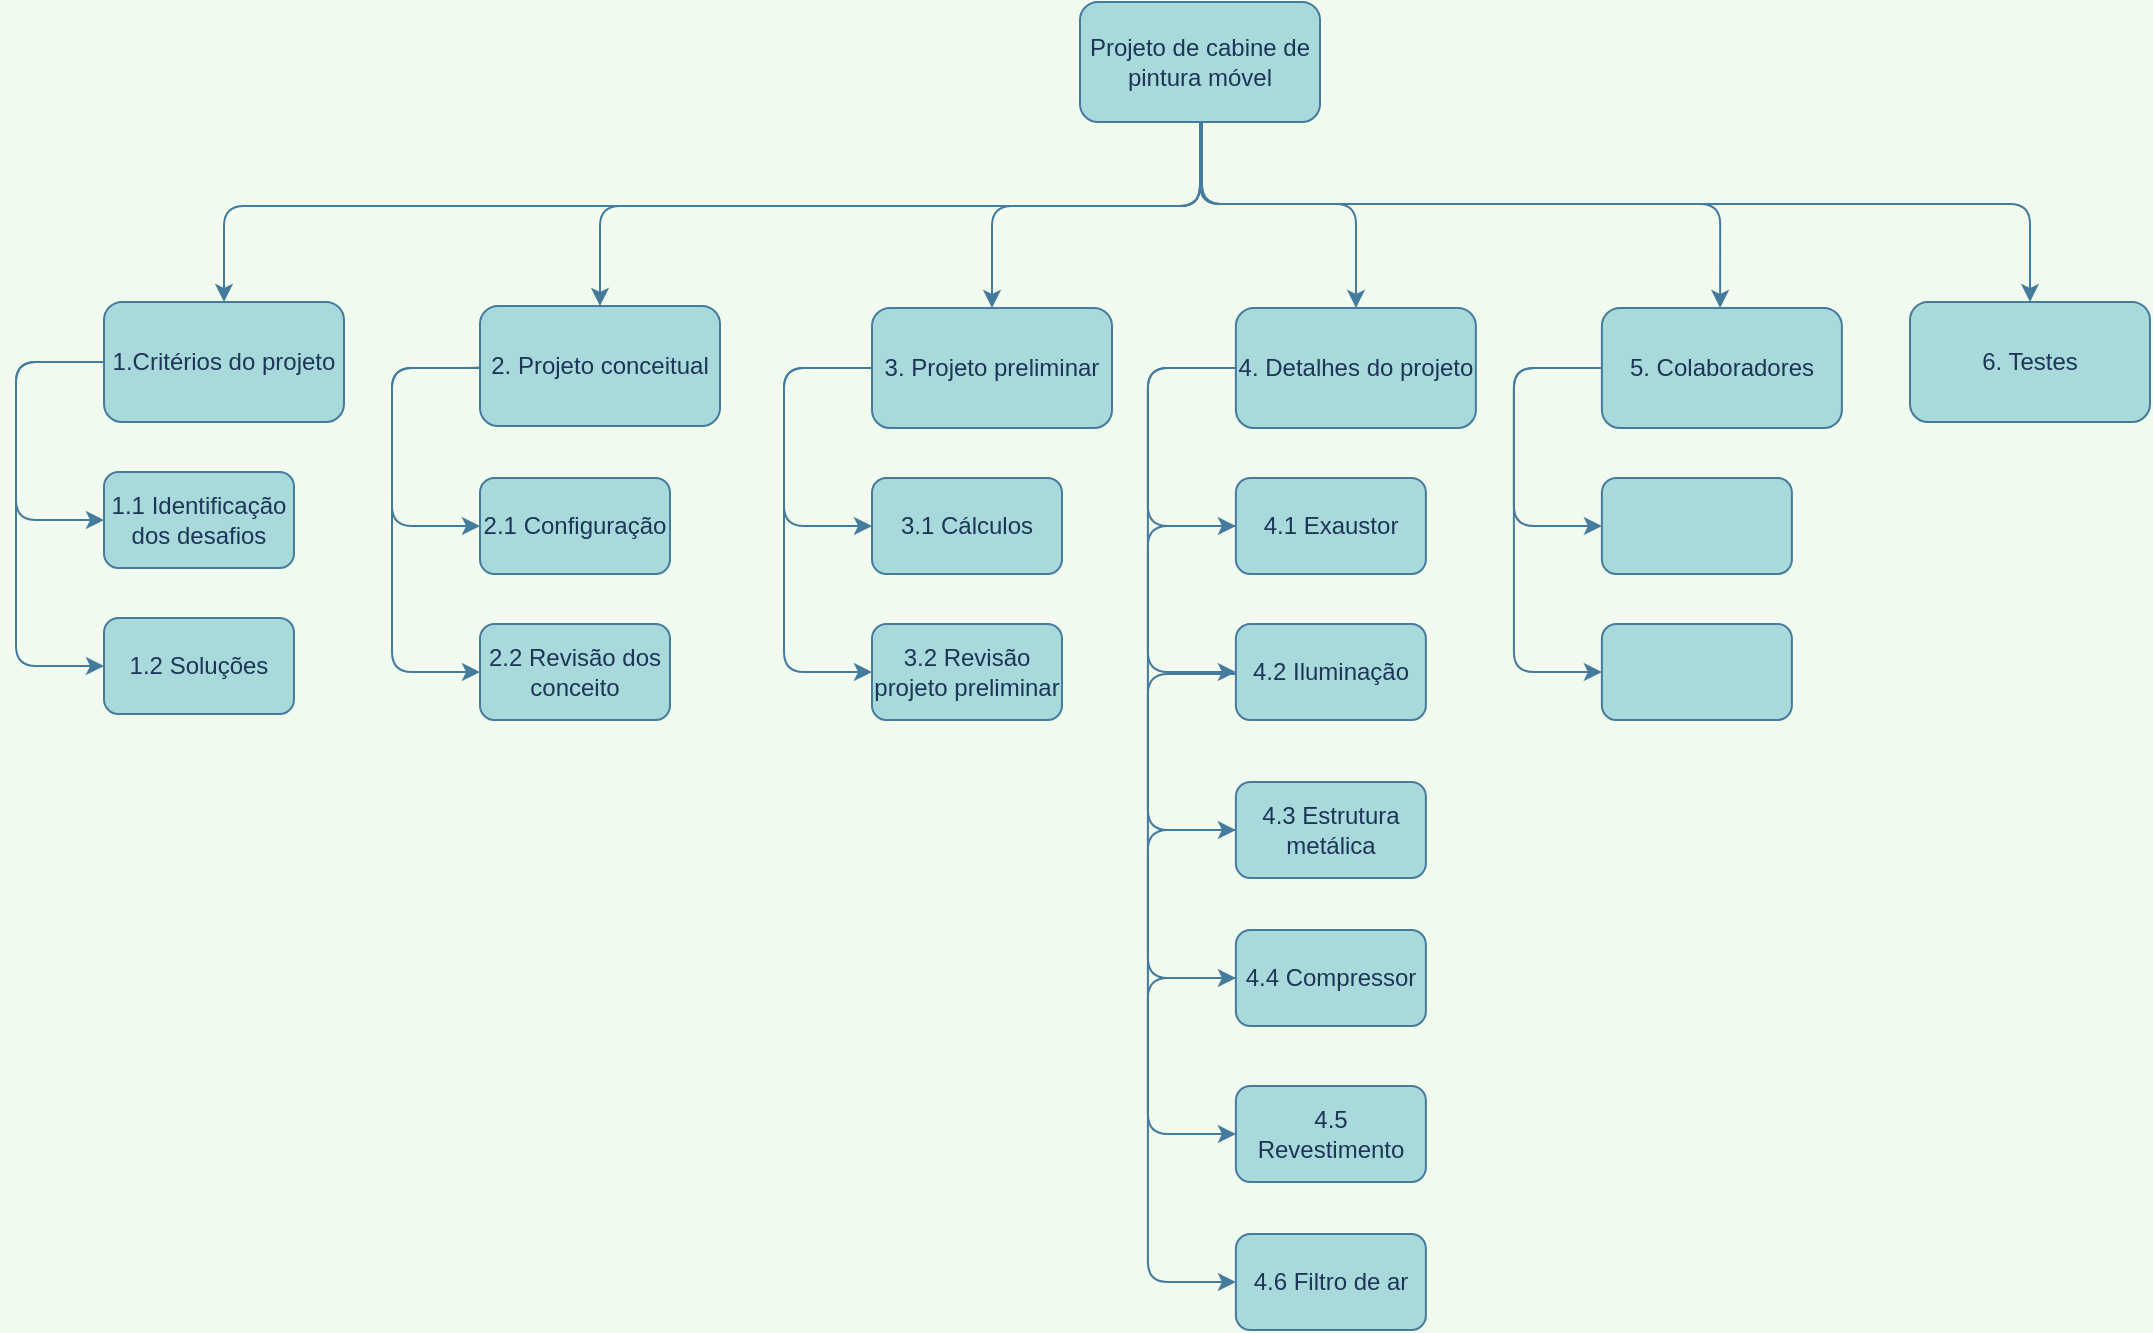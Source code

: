 <mxfile version="13.7.3" type="device"><diagram id="0WFabB3fO7mBpQdyn0FX" name="Page-1"><mxGraphModel dx="1736" dy="900" grid="0" gridSize="10" guides="1" tooltips="1" connect="1" arrows="1" fold="1" page="1" pageScale="1" pageWidth="1169" pageHeight="827" background="#F1FAEE" math="0" shadow="0"><root><mxCell id="0"/><mxCell id="1" parent="0"/><mxCell id="QylyUbStk85ZLLTmkez3-39" value="" style="edgeStyle=orthogonalEdgeStyle;orthogonalLoop=1;jettySize=auto;html=1;strokeColor=#457B9D;fontColor=#1D3557;labelBackgroundColor=#F1FAEE;" edge="1" parent="1" source="QylyUbStk85ZLLTmkez3-37" target="QylyUbStk85ZLLTmkez3-38"><mxGeometry relative="1" as="geometry"><Array as="points"><mxPoint x="625" y="186"/><mxPoint x="137" y="186"/></Array></mxGeometry></mxCell><mxCell id="QylyUbStk85ZLLTmkez3-78" value="" style="edgeStyle=orthogonalEdgeStyle;orthogonalLoop=1;jettySize=auto;html=1;strokeColor=#457B9D;fontColor=#1D3557;labelBackgroundColor=#F1FAEE;" edge="1" parent="1" source="QylyUbStk85ZLLTmkez3-37"><mxGeometry relative="1" as="geometry"><mxPoint x="885.059" y="237" as="targetPoint"/><Array as="points"><mxPoint x="625" y="185"/><mxPoint x="885" y="185"/></Array></mxGeometry></mxCell><mxCell id="QylyUbStk85ZLLTmkez3-98" value="" style="edgeStyle=orthogonalEdgeStyle;orthogonalLoop=1;jettySize=auto;html=1;strokeColor=#457B9D;fontColor=#1D3557;labelBackgroundColor=#F1FAEE;" edge="1" parent="1" source="QylyUbStk85ZLLTmkez3-37" target="QylyUbStk85ZLLTmkez3-97"><mxGeometry relative="1" as="geometry"><Array as="points"><mxPoint x="625" y="185"/><mxPoint x="1040" y="185"/></Array></mxGeometry></mxCell><mxCell id="QylyUbStk85ZLLTmkez3-37" value="Projeto de cabine de pintura móvel" style="whiteSpace=wrap;html=1;fillColor=#A8DADC;strokeColor=#457B9D;fontColor=#1D3557;rounded=1;" vertex="1" parent="1"><mxGeometry x="565" y="84" width="120" height="60" as="geometry"/></mxCell><mxCell id="QylyUbStk85ZLLTmkez3-41" value="" style="edgeStyle=orthogonalEdgeStyle;orthogonalLoop=1;jettySize=auto;html=1;strokeColor=#457B9D;fontColor=#1D3557;labelBackgroundColor=#F1FAEE;" edge="1" parent="1" source="QylyUbStk85ZLLTmkez3-38" target="QylyUbStk85ZLLTmkez3-40"><mxGeometry relative="1" as="geometry"><Array as="points"><mxPoint x="33" y="264"/><mxPoint x="33" y="343"/></Array></mxGeometry></mxCell><mxCell id="QylyUbStk85ZLLTmkez3-58" style="edgeStyle=orthogonalEdgeStyle;orthogonalLoop=1;jettySize=auto;html=1;exitX=0;exitY=0.5;exitDx=0;exitDy=0;entryX=0;entryY=0.5;entryDx=0;entryDy=0;strokeColor=#457B9D;fontColor=#1D3557;labelBackgroundColor=#F1FAEE;" edge="1" parent="1" source="QylyUbStk85ZLLTmkez3-38" target="QylyUbStk85ZLLTmkez3-55"><mxGeometry relative="1" as="geometry"><Array as="points"><mxPoint x="33" y="264"/><mxPoint x="33" y="416"/></Array></mxGeometry></mxCell><mxCell id="QylyUbStk85ZLLTmkez3-38" value="1.Critérios do projeto" style="whiteSpace=wrap;html=1;fillColor=#A8DADC;strokeColor=#457B9D;fontColor=#1D3557;rounded=1;" vertex="1" parent="1"><mxGeometry x="77" y="234" width="120" height="60" as="geometry"/></mxCell><mxCell id="QylyUbStk85ZLLTmkez3-40" value="1.1 Identificação dos desafios" style="whiteSpace=wrap;html=1;fillColor=#A8DADC;strokeColor=#457B9D;fontColor=#1D3557;rounded=1;" vertex="1" parent="1"><mxGeometry x="77" y="319" width="95" height="48" as="geometry"/></mxCell><mxCell id="QylyUbStk85ZLLTmkez3-55" value="1.2 Soluções" style="whiteSpace=wrap;html=1;fillColor=#A8DADC;strokeColor=#457B9D;fontColor=#1D3557;rounded=1;" vertex="1" parent="1"><mxGeometry x="77" y="392" width="95" height="48" as="geometry"/></mxCell><mxCell id="QylyUbStk85ZLLTmkez3-59" value="" style="edgeStyle=orthogonalEdgeStyle;orthogonalLoop=1;jettySize=auto;html=1;exitX=0.5;exitY=1;exitDx=0;exitDy=0;strokeColor=#457B9D;fontColor=#1D3557;labelBackgroundColor=#F1FAEE;" edge="1" parent="1" target="QylyUbStk85ZLLTmkez3-62" source="QylyUbStk85ZLLTmkez3-37"><mxGeometry relative="1" as="geometry"><mxPoint x="665.0" y="147.0" as="sourcePoint"/><Array as="points"><mxPoint x="625" y="186"/><mxPoint x="325" y="186"/></Array></mxGeometry></mxCell><mxCell id="QylyUbStk85ZLLTmkez3-60" value="" style="edgeStyle=orthogonalEdgeStyle;orthogonalLoop=1;jettySize=auto;html=1;strokeColor=#457B9D;fontColor=#1D3557;labelBackgroundColor=#F1FAEE;" edge="1" parent="1" source="QylyUbStk85ZLLTmkez3-62" target="QylyUbStk85ZLLTmkez3-63"><mxGeometry relative="1" as="geometry"><Array as="points"><mxPoint x="221" y="267"/><mxPoint x="221" y="346"/></Array></mxGeometry></mxCell><mxCell id="QylyUbStk85ZLLTmkez3-61" style="edgeStyle=orthogonalEdgeStyle;orthogonalLoop=1;jettySize=auto;html=1;exitX=0;exitY=0.5;exitDx=0;exitDy=0;entryX=0;entryY=0.5;entryDx=0;entryDy=0;strokeColor=#457B9D;fontColor=#1D3557;labelBackgroundColor=#F1FAEE;" edge="1" parent="1" source="QylyUbStk85ZLLTmkez3-62" target="QylyUbStk85ZLLTmkez3-64"><mxGeometry relative="1" as="geometry"><Array as="points"><mxPoint x="221" y="267"/><mxPoint x="221" y="419"/></Array></mxGeometry></mxCell><mxCell id="QylyUbStk85ZLLTmkez3-62" value="2. Projeto conceitual" style="whiteSpace=wrap;html=1;fillColor=#A8DADC;strokeColor=#457B9D;fontColor=#1D3557;rounded=1;" vertex="1" parent="1"><mxGeometry x="265" y="236" width="120" height="60" as="geometry"/></mxCell><mxCell id="QylyUbStk85ZLLTmkez3-63" value="2.1 Configuração" style="whiteSpace=wrap;html=1;fillColor=#A8DADC;strokeColor=#457B9D;fontColor=#1D3557;rounded=1;" vertex="1" parent="1"><mxGeometry x="265" y="322" width="95" height="48" as="geometry"/></mxCell><mxCell id="QylyUbStk85ZLLTmkez3-64" value="2.2 Revisão dos conceito" style="whiteSpace=wrap;html=1;fillColor=#A8DADC;strokeColor=#457B9D;fontColor=#1D3557;rounded=1;" vertex="1" parent="1"><mxGeometry x="265" y="395" width="95" height="48" as="geometry"/></mxCell><mxCell id="QylyUbStk85ZLLTmkez3-65" value="" style="edgeStyle=orthogonalEdgeStyle;orthogonalLoop=1;jettySize=auto;html=1;strokeColor=#457B9D;fontColor=#1D3557;labelBackgroundColor=#F1FAEE;" edge="1" parent="1" target="QylyUbStk85ZLLTmkez3-68" source="QylyUbStk85ZLLTmkez3-37"><mxGeometry relative="1" as="geometry"><mxPoint x="861.0" y="147.0" as="sourcePoint"/><Array as="points"><mxPoint x="625" y="186"/><mxPoint x="521" y="186"/></Array></mxGeometry></mxCell><mxCell id="QylyUbStk85ZLLTmkez3-66" value="" style="edgeStyle=orthogonalEdgeStyle;orthogonalLoop=1;jettySize=auto;html=1;strokeColor=#457B9D;fontColor=#1D3557;labelBackgroundColor=#F1FAEE;" edge="1" parent="1" source="QylyUbStk85ZLLTmkez3-68" target="QylyUbStk85ZLLTmkez3-69"><mxGeometry relative="1" as="geometry"><Array as="points"><mxPoint x="417" y="267"/><mxPoint x="417" y="346"/></Array></mxGeometry></mxCell><mxCell id="QylyUbStk85ZLLTmkez3-67" style="edgeStyle=orthogonalEdgeStyle;orthogonalLoop=1;jettySize=auto;html=1;exitX=0;exitY=0.5;exitDx=0;exitDy=0;entryX=0;entryY=0.5;entryDx=0;entryDy=0;strokeColor=#457B9D;fontColor=#1D3557;labelBackgroundColor=#F1FAEE;" edge="1" parent="1" source="QylyUbStk85ZLLTmkez3-68" target="QylyUbStk85ZLLTmkez3-70"><mxGeometry relative="1" as="geometry"><Array as="points"><mxPoint x="417" y="267"/><mxPoint x="417" y="419"/></Array></mxGeometry></mxCell><mxCell id="QylyUbStk85ZLLTmkez3-68" value="3. Projeto preliminar" style="whiteSpace=wrap;html=1;fillColor=#A8DADC;strokeColor=#457B9D;fontColor=#1D3557;rounded=1;" vertex="1" parent="1"><mxGeometry x="461" y="237" width="120" height="60" as="geometry"/></mxCell><mxCell id="QylyUbStk85ZLLTmkez3-69" value="3.1 Cálculos" style="whiteSpace=wrap;html=1;fillColor=#A8DADC;strokeColor=#457B9D;fontColor=#1D3557;rounded=1;" vertex="1" parent="1"><mxGeometry x="461" y="322" width="95" height="48" as="geometry"/></mxCell><mxCell id="QylyUbStk85ZLLTmkez3-70" value="3.2 Revisão projeto preliminar" style="whiteSpace=wrap;html=1;fillColor=#A8DADC;strokeColor=#457B9D;fontColor=#1D3557;rounded=1;" vertex="1" parent="1"><mxGeometry x="461" y="395" width="95" height="48" as="geometry"/></mxCell><mxCell id="QylyUbStk85ZLLTmkez3-71" value="" style="edgeStyle=orthogonalEdgeStyle;orthogonalLoop=1;jettySize=auto;html=1;strokeColor=#457B9D;fontColor=#1D3557;labelBackgroundColor=#F1FAEE;" edge="1" parent="1" target="QylyUbStk85ZLLTmkez3-74" source="QylyUbStk85ZLLTmkez3-37"><mxGeometry relative="1" as="geometry"><mxPoint x="452" y="84" as="sourcePoint"/><Array as="points"><mxPoint x="626" y="185"/><mxPoint x="703" y="185"/></Array></mxGeometry></mxCell><mxCell id="QylyUbStk85ZLLTmkez3-72" value="" style="edgeStyle=orthogonalEdgeStyle;orthogonalLoop=1;jettySize=auto;html=1;strokeColor=#457B9D;fontColor=#1D3557;labelBackgroundColor=#F1FAEE;" edge="1" parent="1" source="QylyUbStk85ZLLTmkez3-74" target="QylyUbStk85ZLLTmkez3-75"><mxGeometry relative="1" as="geometry"><Array as="points"><mxPoint x="598.94" y="267"/><mxPoint x="598.94" y="346"/></Array></mxGeometry></mxCell><mxCell id="QylyUbStk85ZLLTmkez3-73" style="edgeStyle=orthogonalEdgeStyle;orthogonalLoop=1;jettySize=auto;html=1;exitX=0;exitY=0.5;exitDx=0;exitDy=0;entryX=0;entryY=0.5;entryDx=0;entryDy=0;strokeColor=#457B9D;fontColor=#1D3557;labelBackgroundColor=#F1FAEE;" edge="1" parent="1" source="QylyUbStk85ZLLTmkez3-74" target="QylyUbStk85ZLLTmkez3-76"><mxGeometry relative="1" as="geometry"><Array as="points"><mxPoint x="598.94" y="267"/><mxPoint x="598.94" y="419"/></Array></mxGeometry></mxCell><mxCell id="QylyUbStk85ZLLTmkez3-74" value="4. Detalhes do projeto" style="whiteSpace=wrap;html=1;fillColor=#A8DADC;strokeColor=#457B9D;fontColor=#1D3557;rounded=1;" vertex="1" parent="1"><mxGeometry x="642.94" y="237" width="120" height="60" as="geometry"/></mxCell><mxCell id="QylyUbStk85ZLLTmkez3-75" value="4.1 Exaustor" style="whiteSpace=wrap;html=1;fillColor=#A8DADC;strokeColor=#457B9D;fontColor=#1D3557;rounded=1;" vertex="1" parent="1"><mxGeometry x="642.94" y="322" width="95" height="48" as="geometry"/></mxCell><mxCell id="QylyUbStk85ZLLTmkez3-76" value="4.2 Iluminação" style="whiteSpace=wrap;html=1;fillColor=#A8DADC;strokeColor=#457B9D;fontColor=#1D3557;rounded=1;" vertex="1" parent="1"><mxGeometry x="642.94" y="395" width="95" height="48" as="geometry"/></mxCell><mxCell id="QylyUbStk85ZLLTmkez3-79" style="edgeStyle=orthogonalEdgeStyle;orthogonalLoop=1;jettySize=auto;html=1;exitX=0;exitY=0.5;exitDx=0;exitDy=0;entryX=0;entryY=0.5;entryDx=0;entryDy=0;strokeColor=#457B9D;fontColor=#1D3557;labelBackgroundColor=#F1FAEE;" edge="1" parent="1" target="QylyUbStk85ZLLTmkez3-80"><mxGeometry relative="1" as="geometry"><Array as="points"><mxPoint x="598.94" y="346"/><mxPoint x="598.94" y="498"/></Array><mxPoint x="642.94" y="346" as="sourcePoint"/></mxGeometry></mxCell><mxCell id="QylyUbStk85ZLLTmkez3-80" value="4.3 Estrutura metálica" style="whiteSpace=wrap;html=1;fillColor=#A8DADC;strokeColor=#457B9D;fontColor=#1D3557;rounded=1;" vertex="1" parent="1"><mxGeometry x="642.94" y="474" width="95" height="48" as="geometry"/></mxCell><mxCell id="QylyUbStk85ZLLTmkez3-82" style="edgeStyle=orthogonalEdgeStyle;orthogonalLoop=1;jettySize=auto;html=1;exitX=0;exitY=0.5;exitDx=0;exitDy=0;entryX=0;entryY=0.5;entryDx=0;entryDy=0;strokeColor=#457B9D;fontColor=#1D3557;labelBackgroundColor=#F1FAEE;" edge="1" parent="1" target="QylyUbStk85ZLLTmkez3-83"><mxGeometry relative="1" as="geometry"><Array as="points"><mxPoint x="598.94" y="420"/><mxPoint x="598.94" y="572"/></Array><mxPoint x="642.94" y="420" as="sourcePoint"/></mxGeometry></mxCell><mxCell id="QylyUbStk85ZLLTmkez3-83" value="4.4 Compressor&lt;span style=&quot;color: rgba(0 , 0 , 0 , 0) ; font-family: monospace ; font-size: 0px&quot;&gt;%3CmxGraphModel%3E%3Croot%3E%3CmxCell%20id%3D%220%22%2F%3E%3CmxCell%20id%3D%221%22%20parent%3D%220%22%2F%3E%3CmxCell%20id%3D%222%22%20style%3D%22edgeStyle%3DorthogonalEdgeStyle%3Brounded%3D0%3BorthogonalLoop%3D1%3BjettySize%3Dauto%3Bhtml%3D1%3BexitX%3D0%3BexitY%3D0.5%3BexitDx%3D0%3BexitDy%3D0%3BentryX%3D0%3BentryY%3D0.5%3BentryDx%3D0%3BentryDy%3D0%3B%22%20edge%3D%221%22%20target%3D%223%22%20parent%3D%221%22%3E%3CmxGeometry%20relative%3D%221%22%20as%3D%22geometry%22%3E%3CArray%20as%3D%22points%22%3E%3CmxPoint%20x%3D%22703.94%22%20y%3D%22294%22%2F%3E%3CmxPoint%20x%3D%22703.94%22%20y%3D%22446%22%2F%3E%3C%2FArray%3E%3CmxPoint%20x%3D%22747.94%22%20y%3D%22294%22%20as%3D%22sourcePoint%22%2F%3E%3C%2FmxGeometry%3E%3C%2FmxCell%3E%3CmxCell%20id%3D%223%22%20value%3D%22Ilumina%C3%A7%C3%A3o%22%20style%3D%22rounded%3D0%3BwhiteSpace%3Dwrap%3Bhtml%3D1%3B%22%20vertex%3D%221%22%20parent%3D%221%22%3E%3CmxGeometry%20x%3D%22747.94%22%20y%3D%22422%22%20width%3D%2295%22%20height%3D%2248%22%20as%3D%22geometry%22%2F%3E%3C%2FmxCell%3E%3C%2Froot%3E%3C%2FmxGraphModel%3E&lt;/span&gt;" style="whiteSpace=wrap;html=1;fillColor=#A8DADC;strokeColor=#457B9D;fontColor=#1D3557;rounded=1;" vertex="1" parent="1"><mxGeometry x="642.94" y="548" width="95" height="48" as="geometry"/></mxCell><mxCell id="QylyUbStk85ZLLTmkez3-84" style="edgeStyle=orthogonalEdgeStyle;orthogonalLoop=1;jettySize=auto;html=1;exitX=0;exitY=0.5;exitDx=0;exitDy=0;entryX=0;entryY=0.5;entryDx=0;entryDy=0;strokeColor=#457B9D;fontColor=#1D3557;labelBackgroundColor=#F1FAEE;" edge="1" parent="1" target="QylyUbStk85ZLLTmkez3-85"><mxGeometry relative="1" as="geometry"><Array as="points"><mxPoint x="598.94" y="498"/><mxPoint x="598.94" y="650"/></Array><mxPoint x="642.94" y="498" as="sourcePoint"/></mxGeometry></mxCell><mxCell id="QylyUbStk85ZLLTmkez3-85" value="4.5 Revestimento" style="whiteSpace=wrap;html=1;fillColor=#A8DADC;strokeColor=#457B9D;fontColor=#1D3557;rounded=1;" vertex="1" parent="1"><mxGeometry x="642.94" y="626" width="95" height="48" as="geometry"/></mxCell><mxCell id="QylyUbStk85ZLLTmkez3-86" style="edgeStyle=orthogonalEdgeStyle;orthogonalLoop=1;jettySize=auto;html=1;exitX=0;exitY=0.5;exitDx=0;exitDy=0;entryX=0;entryY=0.5;entryDx=0;entryDy=0;strokeColor=#457B9D;fontColor=#1D3557;labelBackgroundColor=#F1FAEE;" edge="1" parent="1" target="QylyUbStk85ZLLTmkez3-87"><mxGeometry relative="1" as="geometry"><Array as="points"><mxPoint x="598.94" y="572"/><mxPoint x="598.94" y="724"/></Array><mxPoint x="642.94" y="572" as="sourcePoint"/></mxGeometry></mxCell><mxCell id="QylyUbStk85ZLLTmkez3-87" value="4.6 Filtro de ar" style="whiteSpace=wrap;html=1;fillColor=#A8DADC;strokeColor=#457B9D;fontColor=#1D3557;rounded=1;" vertex="1" parent="1"><mxGeometry x="642.94" y="700" width="95" height="48" as="geometry"/></mxCell><mxCell id="QylyUbStk85ZLLTmkez3-93" value="" style="edgeStyle=orthogonalEdgeStyle;orthogonalLoop=1;jettySize=auto;html=1;strokeColor=#457B9D;fontColor=#1D3557;labelBackgroundColor=#F1FAEE;" edge="1" parent="1" source="QylyUbStk85ZLLTmkez3-94" target="QylyUbStk85ZLLTmkez3-95"><mxGeometry relative="1" as="geometry"><Array as="points"><mxPoint x="781.94" y="267"/><mxPoint x="781.94" y="346"/></Array></mxGeometry></mxCell><mxCell id="QylyUbStk85ZLLTmkez3-94" value="5. Colaboradores" style="whiteSpace=wrap;html=1;fillColor=#A8DADC;strokeColor=#457B9D;fontColor=#1D3557;rounded=1;" vertex="1" parent="1"><mxGeometry x="825.94" y="237" width="120" height="60" as="geometry"/></mxCell><mxCell id="QylyUbStk85ZLLTmkez3-95" value="" style="whiteSpace=wrap;html=1;fillColor=#A8DADC;strokeColor=#457B9D;fontColor=#1D3557;rounded=1;" vertex="1" parent="1"><mxGeometry x="825.94" y="322" width="95" height="48" as="geometry"/></mxCell><mxCell id="QylyUbStk85ZLLTmkez3-97" value="6. Testes" style="whiteSpace=wrap;html=1;fillColor=#A8DADC;strokeColor=#457B9D;fontColor=#1D3557;rounded=1;" vertex="1" parent="1"><mxGeometry x="980" y="234" width="120" height="60" as="geometry"/></mxCell><mxCell id="QylyUbStk85ZLLTmkez3-101" style="edgeStyle=orthogonalEdgeStyle;orthogonalLoop=1;jettySize=auto;html=1;exitX=0;exitY=0.5;exitDx=0;exitDy=0;entryX=0;entryY=0.5;entryDx=0;entryDy=0;strokeColor=#457B9D;fontColor=#1D3557;labelBackgroundColor=#F1FAEE;" edge="1" parent="1" target="QylyUbStk85ZLLTmkez3-102"><mxGeometry relative="1" as="geometry"><Array as="points"><mxPoint x="781.94" y="267"/><mxPoint x="781.94" y="419"/></Array><mxPoint x="825.94" y="267" as="sourcePoint"/></mxGeometry></mxCell><mxCell id="QylyUbStk85ZLLTmkez3-102" value="&lt;br&gt;" style="whiteSpace=wrap;html=1;fillColor=#A8DADC;strokeColor=#457B9D;fontColor=#1D3557;rounded=1;" vertex="1" parent="1"><mxGeometry x="825.94" y="395" width="95" height="48" as="geometry"/></mxCell></root></mxGraphModel></diagram></mxfile>